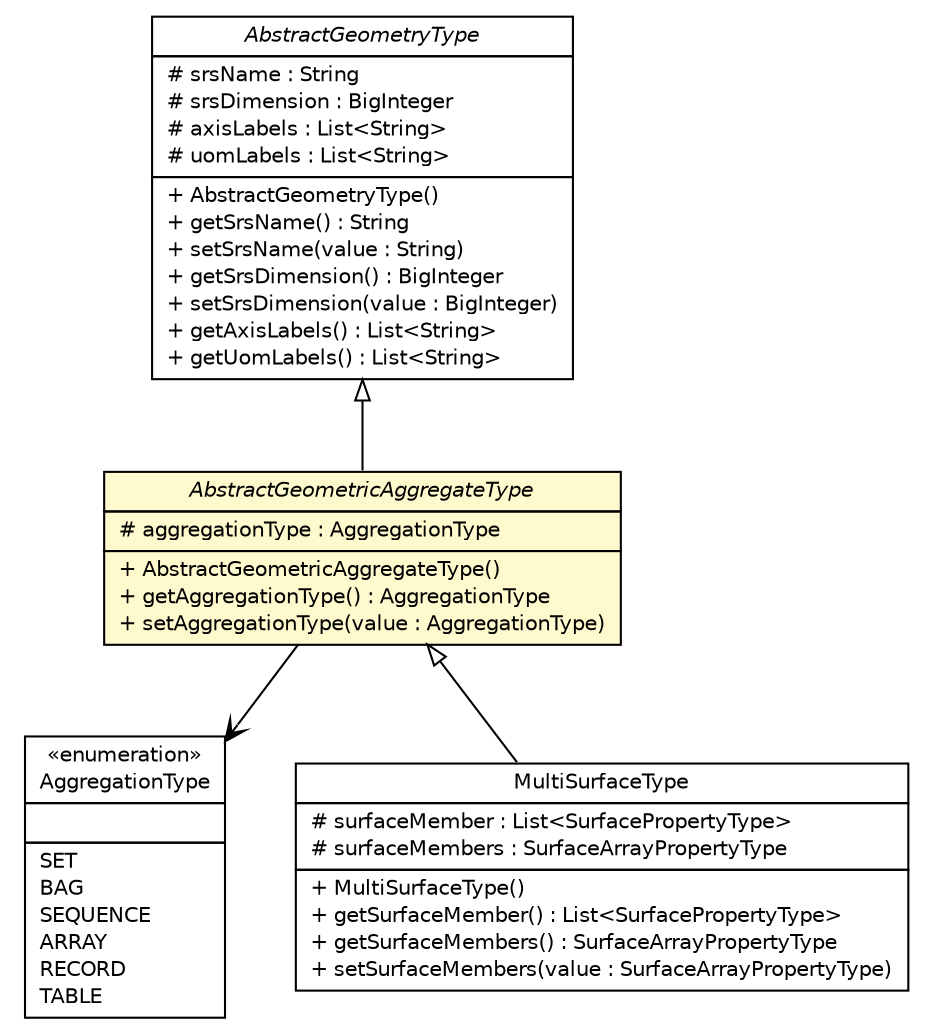 #!/usr/local/bin/dot
#
# Class diagram 
# Generated by UMLGraph version R5_6-24-gf6e263 (http://www.umlgraph.org/)
#

digraph G {
	edge [fontname="Helvetica",fontsize=10,labelfontname="Helvetica",labelfontsize=10];
	node [fontname="Helvetica",fontsize=10,shape=plaintext];
	nodesep=0.25;
	ranksep=0.5;
	// nl.b3p.topnl.top250nl.AggregationType
	c3733 [label=<<table title="nl.b3p.topnl.top250nl.AggregationType" border="0" cellborder="1" cellspacing="0" cellpadding="2" port="p" href="./AggregationType.html">
		<tr><td><table border="0" cellspacing="0" cellpadding="1">
<tr><td align="center" balign="center"> &#171;enumeration&#187; </td></tr>
<tr><td align="center" balign="center"> AggregationType </td></tr>
		</table></td></tr>
		<tr><td><table border="0" cellspacing="0" cellpadding="1">
<tr><td align="left" balign="left">  </td></tr>
		</table></td></tr>
		<tr><td><table border="0" cellspacing="0" cellpadding="1">
<tr><td align="left" balign="left"> SET </td></tr>
<tr><td align="left" balign="left"> BAG </td></tr>
<tr><td align="left" balign="left"> SEQUENCE </td></tr>
<tr><td align="left" balign="left"> ARRAY </td></tr>
<tr><td align="left" balign="left"> RECORD </td></tr>
<tr><td align="left" balign="left"> TABLE </td></tr>
		</table></td></tr>
		</table>>, URL="./AggregationType.html", fontname="Helvetica", fontcolor="black", fontsize=10.0];
	// nl.b3p.topnl.top250nl.AbstractGeometricAggregateType
	c3735 [label=<<table title="nl.b3p.topnl.top250nl.AbstractGeometricAggregateType" border="0" cellborder="1" cellspacing="0" cellpadding="2" port="p" bgcolor="lemonChiffon" href="./AbstractGeometricAggregateType.html">
		<tr><td><table border="0" cellspacing="0" cellpadding="1">
<tr><td align="center" balign="center"><font face="Helvetica-Oblique"> AbstractGeometricAggregateType </font></td></tr>
		</table></td></tr>
		<tr><td><table border="0" cellspacing="0" cellpadding="1">
<tr><td align="left" balign="left"> # aggregationType : AggregationType </td></tr>
		</table></td></tr>
		<tr><td><table border="0" cellspacing="0" cellpadding="1">
<tr><td align="left" balign="left"> + AbstractGeometricAggregateType() </td></tr>
<tr><td align="left" balign="left"> + getAggregationType() : AggregationType </td></tr>
<tr><td align="left" balign="left"> + setAggregationType(value : AggregationType) </td></tr>
		</table></td></tr>
		</table>>, URL="./AbstractGeometricAggregateType.html", fontname="Helvetica", fontcolor="black", fontsize=10.0];
	// nl.b3p.topnl.top250nl.AbstractGeometryType
	c3740 [label=<<table title="nl.b3p.topnl.top250nl.AbstractGeometryType" border="0" cellborder="1" cellspacing="0" cellpadding="2" port="p" href="./AbstractGeometryType.html">
		<tr><td><table border="0" cellspacing="0" cellpadding="1">
<tr><td align="center" balign="center"><font face="Helvetica-Oblique"> AbstractGeometryType </font></td></tr>
		</table></td></tr>
		<tr><td><table border="0" cellspacing="0" cellpadding="1">
<tr><td align="left" balign="left"> # srsName : String </td></tr>
<tr><td align="left" balign="left"> # srsDimension : BigInteger </td></tr>
<tr><td align="left" balign="left"> # axisLabels : List&lt;String&gt; </td></tr>
<tr><td align="left" balign="left"> # uomLabels : List&lt;String&gt; </td></tr>
		</table></td></tr>
		<tr><td><table border="0" cellspacing="0" cellpadding="1">
<tr><td align="left" balign="left"> + AbstractGeometryType() </td></tr>
<tr><td align="left" balign="left"> + getSrsName() : String </td></tr>
<tr><td align="left" balign="left"> + setSrsName(value : String) </td></tr>
<tr><td align="left" balign="left"> + getSrsDimension() : BigInteger </td></tr>
<tr><td align="left" balign="left"> + setSrsDimension(value : BigInteger) </td></tr>
<tr><td align="left" balign="left"> + getAxisLabels() : List&lt;String&gt; </td></tr>
<tr><td align="left" balign="left"> + getUomLabels() : List&lt;String&gt; </td></tr>
		</table></td></tr>
		</table>>, URL="./AbstractGeometryType.html", fontname="Helvetica", fontcolor="black", fontsize=10.0];
	// nl.b3p.topnl.top250nl.MultiSurfaceType
	c3765 [label=<<table title="nl.b3p.topnl.top250nl.MultiSurfaceType" border="0" cellborder="1" cellspacing="0" cellpadding="2" port="p" href="./MultiSurfaceType.html">
		<tr><td><table border="0" cellspacing="0" cellpadding="1">
<tr><td align="center" balign="center"> MultiSurfaceType </td></tr>
		</table></td></tr>
		<tr><td><table border="0" cellspacing="0" cellpadding="1">
<tr><td align="left" balign="left"> # surfaceMember : List&lt;SurfacePropertyType&gt; </td></tr>
<tr><td align="left" balign="left"> # surfaceMembers : SurfaceArrayPropertyType </td></tr>
		</table></td></tr>
		<tr><td><table border="0" cellspacing="0" cellpadding="1">
<tr><td align="left" balign="left"> + MultiSurfaceType() </td></tr>
<tr><td align="left" balign="left"> + getSurfaceMember() : List&lt;SurfacePropertyType&gt; </td></tr>
<tr><td align="left" balign="left"> + getSurfaceMembers() : SurfaceArrayPropertyType </td></tr>
<tr><td align="left" balign="left"> + setSurfaceMembers(value : SurfaceArrayPropertyType) </td></tr>
		</table></td></tr>
		</table>>, URL="./MultiSurfaceType.html", fontname="Helvetica", fontcolor="black", fontsize=10.0];
	//nl.b3p.topnl.top250nl.AbstractGeometricAggregateType extends nl.b3p.topnl.top250nl.AbstractGeometryType
	c3740:p -> c3735:p [dir=back,arrowtail=empty];
	//nl.b3p.topnl.top250nl.MultiSurfaceType extends nl.b3p.topnl.top250nl.AbstractGeometricAggregateType
	c3735:p -> c3765:p [dir=back,arrowtail=empty];
	// nl.b3p.topnl.top250nl.AbstractGeometricAggregateType NAVASSOC nl.b3p.topnl.top250nl.AggregationType
	c3735:p -> c3733:p [taillabel="", label="", headlabel="", fontname="Helvetica", fontcolor="black", fontsize=10.0, color="black", arrowhead=open];
}

